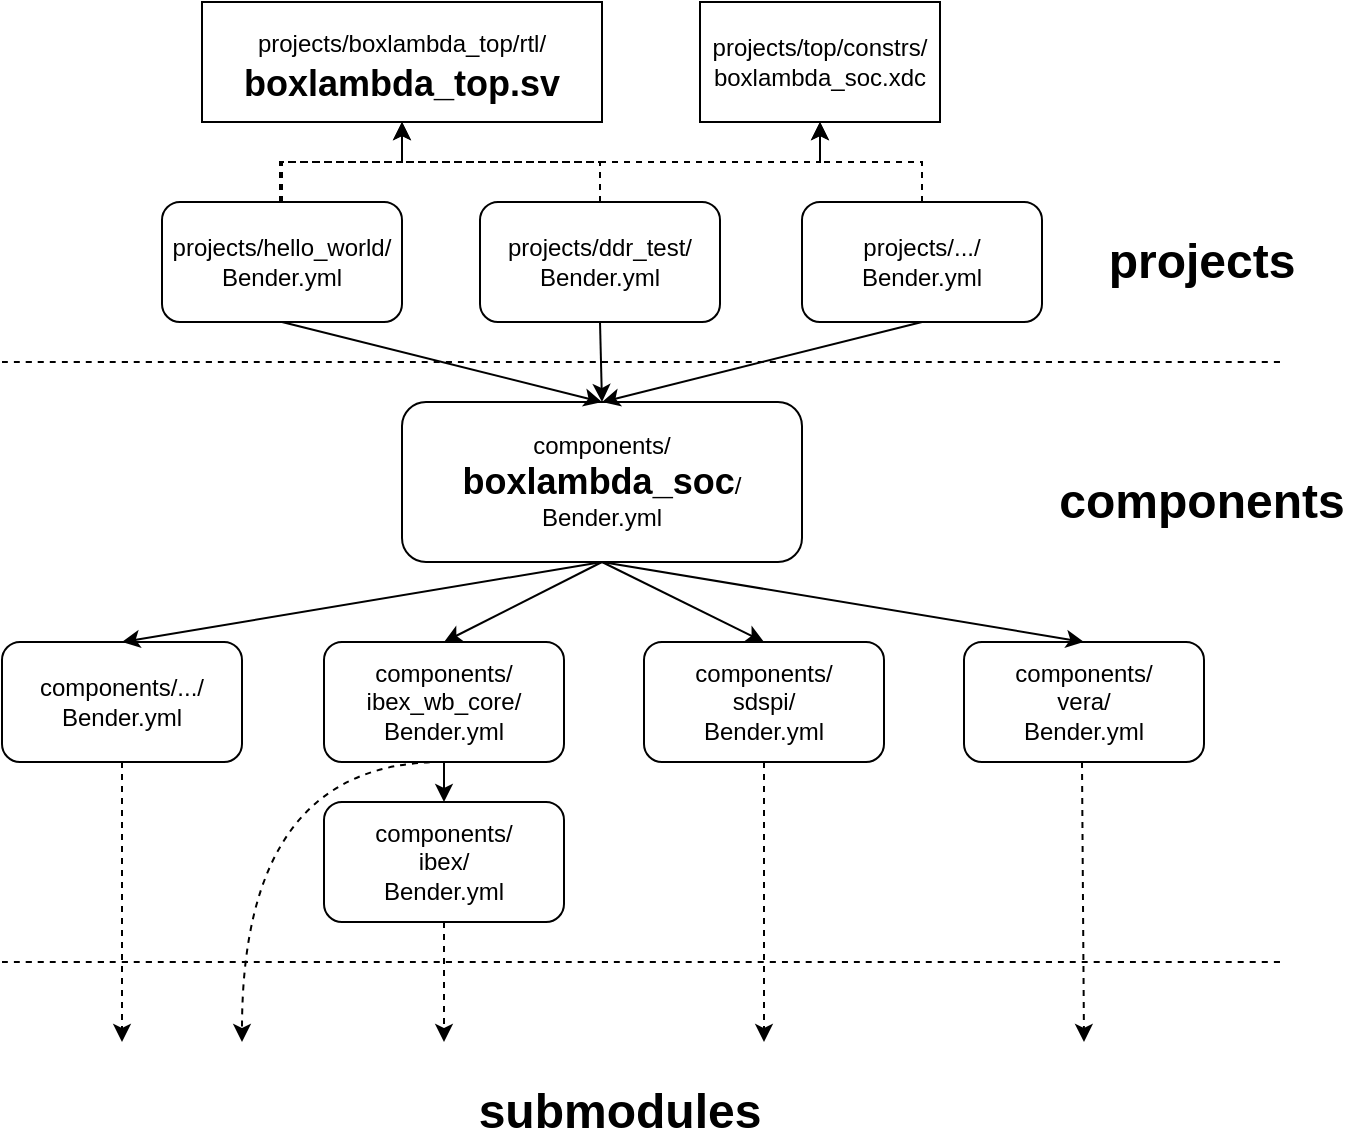 <mxfile version="25.0.1">
  <diagram id="vD6cmQ3MLj1Lhym_ptF8" name="Page-1">
    <mxGraphModel dx="2920" dy="2419" grid="1" gridSize="10" guides="1" tooltips="1" connect="1" arrows="1" fold="1" page="1" pageScale="1" pageWidth="850" pageHeight="1100" math="0" shadow="0">
      <root>
        <mxCell id="0" />
        <mxCell id="1" parent="0" />
        <mxCell id="AYIg6Dj9uEM3NDUXBw64-1" value="components/&lt;br&gt;&lt;b&gt;&lt;font style=&quot;font-size: 18px;&quot;&gt;boxlambda_soc&lt;/font&gt;&lt;/b&gt;/&lt;br&gt;Bender.yml" style="rounded=1;whiteSpace=wrap;html=1;" parent="1" vertex="1">
          <mxGeometry x="160" y="120" width="200" height="80" as="geometry" />
        </mxCell>
        <mxCell id="AYIg6Dj9uEM3NDUXBw64-2" value="projects/hello_world/&lt;br&gt;Bender.yml" style="rounded=1;whiteSpace=wrap;html=1;" parent="1" vertex="1">
          <mxGeometry x="40" y="20" width="120" height="60" as="geometry" />
        </mxCell>
        <mxCell id="AYIg6Dj9uEM3NDUXBw64-3" value="" style="endArrow=classic;html=1;rounded=0;exitX=0.5;exitY=1;exitDx=0;exitDy=0;entryX=0.5;entryY=0;entryDx=0;entryDy=0;" parent="1" source="AYIg6Dj9uEM3NDUXBw64-2" target="AYIg6Dj9uEM3NDUXBw64-1" edge="1">
          <mxGeometry width="50" height="50" relative="1" as="geometry">
            <mxPoint x="279" y="330" as="sourcePoint" />
            <mxPoint x="329" y="280" as="targetPoint" />
          </mxGeometry>
        </mxCell>
        <mxCell id="AYIg6Dj9uEM3NDUXBw64-4" value="components/&lt;br&gt;ibex_wb_core/&lt;br&gt;Bender.yml" style="rounded=1;whiteSpace=wrap;html=1;" parent="1" vertex="1">
          <mxGeometry x="121" y="240" width="120" height="60" as="geometry" />
        </mxCell>
        <mxCell id="AYIg6Dj9uEM3NDUXBw64-5" value="components/&lt;br&gt;sdspi/&lt;br&gt;Bender.yml" style="rounded=1;whiteSpace=wrap;html=1;" parent="1" vertex="1">
          <mxGeometry x="281" y="240" width="120" height="60" as="geometry" />
        </mxCell>
        <mxCell id="AYIg6Dj9uEM3NDUXBw64-6" value="components/&lt;br&gt;vera/&lt;br&gt;Bender.yml" style="rounded=1;whiteSpace=wrap;html=1;" parent="1" vertex="1">
          <mxGeometry x="441" y="240" width="120" height="60" as="geometry" />
        </mxCell>
        <mxCell id="AYIg6Dj9uEM3NDUXBw64-7" value="components/&lt;br&gt;ibex/&lt;br&gt;Bender.yml" style="rounded=1;whiteSpace=wrap;html=1;" parent="1" vertex="1">
          <mxGeometry x="121" y="320" width="120" height="60" as="geometry" />
        </mxCell>
        <mxCell id="AYIg6Dj9uEM3NDUXBw64-9" value="" style="endArrow=classic;html=1;rounded=0;exitX=0.5;exitY=1;exitDx=0;exitDy=0;entryX=0.5;entryY=0;entryDx=0;entryDy=0;" parent="1" source="AYIg6Dj9uEM3NDUXBw64-1" target="AYIg6Dj9uEM3NDUXBw64-5" edge="1">
          <mxGeometry width="50" height="50" relative="1" as="geometry">
            <mxPoint x="430" y="230" as="sourcePoint" />
            <mxPoint x="480" y="180" as="targetPoint" />
          </mxGeometry>
        </mxCell>
        <mxCell id="AYIg6Dj9uEM3NDUXBw64-10" value="" style="endArrow=classic;html=1;rounded=0;exitX=0.5;exitY=1;exitDx=0;exitDy=0;entryX=0.5;entryY=0;entryDx=0;entryDy=0;" parent="1" source="AYIg6Dj9uEM3NDUXBw64-1" target="AYIg6Dj9uEM3NDUXBw64-6" edge="1">
          <mxGeometry width="50" height="50" relative="1" as="geometry">
            <mxPoint x="350" y="210" as="sourcePoint" />
            <mxPoint x="351" y="250" as="targetPoint" />
          </mxGeometry>
        </mxCell>
        <mxCell id="AYIg6Dj9uEM3NDUXBw64-11" value="" style="endArrow=classic;html=1;rounded=0;exitX=0.5;exitY=1;exitDx=0;exitDy=0;entryX=0.5;entryY=0;entryDx=0;entryDy=0;" parent="1" source="AYIg6Dj9uEM3NDUXBw64-1" target="AYIg6Dj9uEM3NDUXBw64-4" edge="1">
          <mxGeometry width="50" height="50" relative="1" as="geometry">
            <mxPoint x="350" y="210" as="sourcePoint" />
            <mxPoint x="511" y="250" as="targetPoint" />
          </mxGeometry>
        </mxCell>
        <mxCell id="AYIg6Dj9uEM3NDUXBw64-12" value="" style="endArrow=classic;html=1;rounded=0;exitX=0.5;exitY=1;exitDx=0;exitDy=0;" parent="1" source="AYIg6Dj9uEM3NDUXBw64-4" target="AYIg6Dj9uEM3NDUXBw64-7" edge="1">
          <mxGeometry width="50" height="50" relative="1" as="geometry">
            <mxPoint x="150" y="490" as="sourcePoint" />
            <mxPoint x="200" y="440" as="targetPoint" />
          </mxGeometry>
        </mxCell>
        <mxCell id="AYIg6Dj9uEM3NDUXBw64-14" value="" style="endArrow=classic;html=1;rounded=0;exitX=0.5;exitY=1;exitDx=0;exitDy=0;entryX=0.5;entryY=0;entryDx=0;entryDy=0;dashed=1;" parent="1" source="AYIg6Dj9uEM3NDUXBw64-5" edge="1">
          <mxGeometry width="50" height="50" relative="1" as="geometry">
            <mxPoint x="370" y="230" as="sourcePoint" />
            <mxPoint x="341" y="440" as="targetPoint" />
          </mxGeometry>
        </mxCell>
        <mxCell id="AYIg6Dj9uEM3NDUXBw64-22" value="" style="endArrow=classic;html=1;rounded=0;targetPerimeterSpacing=14;strokeWidth=1;entryX=0.5;entryY=0;entryDx=0;entryDy=0;dashed=1;" parent="1" edge="1">
          <mxGeometry width="50" height="50" relative="1" as="geometry">
            <mxPoint x="500" y="300" as="sourcePoint" />
            <mxPoint x="501" y="440" as="targetPoint" />
          </mxGeometry>
        </mxCell>
        <mxCell id="AYIg6Dj9uEM3NDUXBw64-24" value="" style="endArrow=classic;html=1;rounded=0;targetPerimeterSpacing=14;strokeWidth=1;entryX=0.5;entryY=0;entryDx=0;entryDy=0;dashed=1;exitX=0.5;exitY=1;exitDx=0;exitDy=0;" parent="1" source="AYIg6Dj9uEM3NDUXBw64-7" edge="1">
          <mxGeometry width="50" height="50" relative="1" as="geometry">
            <mxPoint x="351" y="390" as="sourcePoint" />
            <mxPoint x="181" y="440" as="targetPoint" />
          </mxGeometry>
        </mxCell>
        <mxCell id="AYIg6Dj9uEM3NDUXBw64-28" value="" style="endArrow=classic;html=1;rounded=0;targetPerimeterSpacing=14;strokeWidth=1;dashed=1;edgeStyle=orthogonalEdgeStyle;curved=1;" parent="1" edge="1">
          <mxGeometry width="50" height="50" relative="1" as="geometry">
            <mxPoint x="180" y="300" as="sourcePoint" />
            <mxPoint x="80" y="440" as="targetPoint" />
            <Array as="points">
              <mxPoint x="80" y="300" />
            </Array>
          </mxGeometry>
        </mxCell>
        <mxCell id="imEgieJ_jZu0eXIz9Plr-1" value="" style="endArrow=none;dashed=1;html=1;rounded=0;targetPerimeterSpacing=14;strokeWidth=1;curved=1;" parent="1" edge="1">
          <mxGeometry width="50" height="50" relative="1" as="geometry">
            <mxPoint x="-40" y="100" as="sourcePoint" />
            <mxPoint x="600" y="100" as="targetPoint" />
          </mxGeometry>
        </mxCell>
        <mxCell id="imEgieJ_jZu0eXIz9Plr-2" value="" style="endArrow=none;dashed=1;html=1;rounded=0;targetPerimeterSpacing=14;strokeWidth=1;curved=1;" parent="1" edge="1">
          <mxGeometry width="50" height="50" relative="1" as="geometry">
            <mxPoint x="-40" y="400" as="sourcePoint" />
            <mxPoint x="600" y="400" as="targetPoint" />
          </mxGeometry>
        </mxCell>
        <mxCell id="imEgieJ_jZu0eXIz9Plr-3" value="projects" style="text;html=1;strokeColor=none;fillColor=none;align=center;verticalAlign=middle;whiteSpace=wrap;rounded=0;fontStyle=1;fontSize=24;" parent="1" vertex="1">
          <mxGeometry x="530" y="35" width="60" height="30" as="geometry" />
        </mxCell>
        <mxCell id="imEgieJ_jZu0eXIz9Plr-4" value="components" style="text;html=1;strokeColor=none;fillColor=none;align=center;verticalAlign=middle;whiteSpace=wrap;rounded=0;fontStyle=1;fontSize=24;" parent="1" vertex="1">
          <mxGeometry x="530" y="155" width="60" height="30" as="geometry" />
        </mxCell>
        <mxCell id="imEgieJ_jZu0eXIz9Plr-5" value="submodules" style="text;html=1;strokeColor=none;fillColor=none;align=center;verticalAlign=middle;whiteSpace=wrap;rounded=0;fontStyle=1;fontSize=24;" parent="1" vertex="1">
          <mxGeometry x="239" y="460" width="60" height="30" as="geometry" />
        </mxCell>
        <mxCell id="7cDhj4UyhK-GTtnWPC7y-2" value="components/.../&lt;br&gt;Bender.yml" style="rounded=1;whiteSpace=wrap;html=1;" parent="1" vertex="1">
          <mxGeometry x="-40" y="240" width="120" height="60" as="geometry" />
        </mxCell>
        <mxCell id="7cDhj4UyhK-GTtnWPC7y-3" value="" style="endArrow=classic;html=1;rounded=0;exitX=0.5;exitY=1;exitDx=0;exitDy=0;entryX=0.5;entryY=0;entryDx=0;entryDy=0;" parent="1" source="AYIg6Dj9uEM3NDUXBw64-1" target="7cDhj4UyhK-GTtnWPC7y-2" edge="1">
          <mxGeometry width="50" height="50" relative="1" as="geometry">
            <mxPoint x="350" y="210" as="sourcePoint" />
            <mxPoint x="191" y="250" as="targetPoint" />
          </mxGeometry>
        </mxCell>
        <mxCell id="7cDhj4UyhK-GTtnWPC7y-4" value="" style="endArrow=classic;html=1;rounded=0;exitX=0.5;exitY=1;exitDx=0;exitDy=0;dashed=1;entryX=0.5;entryY=0;entryDx=0;entryDy=0;" parent="1" source="7cDhj4UyhK-GTtnWPC7y-2" edge="1">
          <mxGeometry width="50" height="50" relative="1" as="geometry">
            <mxPoint x="220" y="340" as="sourcePoint" />
            <mxPoint x="20" y="440" as="targetPoint" />
          </mxGeometry>
        </mxCell>
        <mxCell id="7cDhj4UyhK-GTtnWPC7y-6" value="projects/ddr_test/&lt;br&gt;Bender.yml" style="rounded=1;whiteSpace=wrap;html=1;" parent="1" vertex="1">
          <mxGeometry x="199" y="20" width="120" height="60" as="geometry" />
        </mxCell>
        <mxCell id="7cDhj4UyhK-GTtnWPC7y-7" value="" style="endArrow=classic;html=1;rounded=0;exitX=0.5;exitY=1;exitDx=0;exitDy=0;entryX=0.5;entryY=0;entryDx=0;entryDy=0;" parent="1" source="7cDhj4UyhK-GTtnWPC7y-6" target="AYIg6Dj9uEM3NDUXBw64-1" edge="1">
          <mxGeometry width="50" height="50" relative="1" as="geometry">
            <mxPoint x="110" y="110" as="sourcePoint" />
            <mxPoint x="209" y="153.585" as="targetPoint" />
          </mxGeometry>
        </mxCell>
        <mxCell id="7cDhj4UyhK-GTtnWPC7y-8" value="projects/.../&lt;br&gt;Bender.yml" style="rounded=1;whiteSpace=wrap;html=1;" parent="1" vertex="1">
          <mxGeometry x="360" y="20" width="120" height="60" as="geometry" />
        </mxCell>
        <mxCell id="7cDhj4UyhK-GTtnWPC7y-9" value="" style="endArrow=classic;html=1;rounded=0;exitX=0.5;exitY=1;exitDx=0;exitDy=0;entryX=0.5;entryY=0;entryDx=0;entryDy=0;" parent="1" source="7cDhj4UyhK-GTtnWPC7y-8" target="AYIg6Dj9uEM3NDUXBw64-1" edge="1">
          <mxGeometry width="50" height="50" relative="1" as="geometry">
            <mxPoint x="269" y="110" as="sourcePoint" />
            <mxPoint x="269" y="150" as="targetPoint" />
          </mxGeometry>
        </mxCell>
        <mxCell id="7cDhj4UyhK-GTtnWPC7y-10" value="&lt;font style=&quot;font-size: 12px;&quot;&gt;projects/boxlambda_top/rtl/&lt;/font&gt;&lt;br&gt;&lt;b&gt;boxlambda_top.sv&lt;/b&gt;" style="rounded=0;whiteSpace=wrap;html=1;fontSize=18;" parent="1" vertex="1">
          <mxGeometry x="60" y="-80" width="200" height="60" as="geometry" />
        </mxCell>
        <mxCell id="7cDhj4UyhK-GTtnWPC7y-11" value="" style="endArrow=classic;html=1;rounded=0;dashed=1;exitX=0.5;exitY=0;exitDx=0;exitDy=0;entryX=0.5;entryY=1;entryDx=0;entryDy=0;edgeStyle=orthogonalEdgeStyle;" parent="1" source="AYIg6Dj9uEM3NDUXBw64-2" target="7cDhj4UyhK-GTtnWPC7y-10" edge="1">
          <mxGeometry width="50" height="50" relative="1" as="geometry">
            <mxPoint x="99" y="10" as="sourcePoint" />
            <mxPoint x="149" y="-40" as="targetPoint" />
          </mxGeometry>
        </mxCell>
        <mxCell id="7cDhj4UyhK-GTtnWPC7y-14" value="projects/top/constrs/&lt;br&gt;boxlambda_soc.xdc" style="rounded=0;whiteSpace=wrap;html=1;" parent="1" vertex="1">
          <mxGeometry x="309" y="-80" width="120" height="60" as="geometry" />
        </mxCell>
        <mxCell id="7cDhj4UyhK-GTtnWPC7y-17" value="" style="endArrow=classic;html=1;rounded=0;dashed=1;entryX=0.5;entryY=1;entryDx=0;entryDy=0;edgeStyle=orthogonalEdgeStyle;" parent="1" target="7cDhj4UyhK-GTtnWPC7y-14" edge="1">
          <mxGeometry width="50" height="50" relative="1" as="geometry">
            <mxPoint x="99" y="20" as="sourcePoint" />
            <mxPoint x="29" y="-70" as="targetPoint" />
            <Array as="points">
              <mxPoint x="99" />
              <mxPoint x="369" />
            </Array>
          </mxGeometry>
        </mxCell>
        <mxCell id="7cDhj4UyhK-GTtnWPC7y-20" value="" style="endArrow=classic;html=1;rounded=0;dashed=1;exitX=0.5;exitY=0;exitDx=0;exitDy=0;entryX=0.5;entryY=1;entryDx=0;entryDy=0;edgeStyle=orthogonalEdgeStyle;" parent="1" source="7cDhj4UyhK-GTtnWPC7y-6" target="7cDhj4UyhK-GTtnWPC7y-10" edge="1">
          <mxGeometry width="50" height="50" relative="1" as="geometry">
            <mxPoint x="259" as="sourcePoint" />
            <mxPoint x="309" y="-50" as="targetPoint" />
          </mxGeometry>
        </mxCell>
        <mxCell id="7cDhj4UyhK-GTtnWPC7y-21" value="" style="endArrow=classic;html=1;rounded=0;dashed=1;exitX=0.5;exitY=0;exitDx=0;exitDy=0;entryX=0.5;entryY=1;entryDx=0;entryDy=0;edgeStyle=orthogonalEdgeStyle;" parent="1" source="7cDhj4UyhK-GTtnWPC7y-8" target="7cDhj4UyhK-GTtnWPC7y-14" edge="1">
          <mxGeometry width="50" height="50" relative="1" as="geometry">
            <mxPoint x="519" y="-20" as="sourcePoint" />
            <mxPoint x="569" y="-70" as="targetPoint" />
          </mxGeometry>
        </mxCell>
      </root>
    </mxGraphModel>
  </diagram>
</mxfile>
